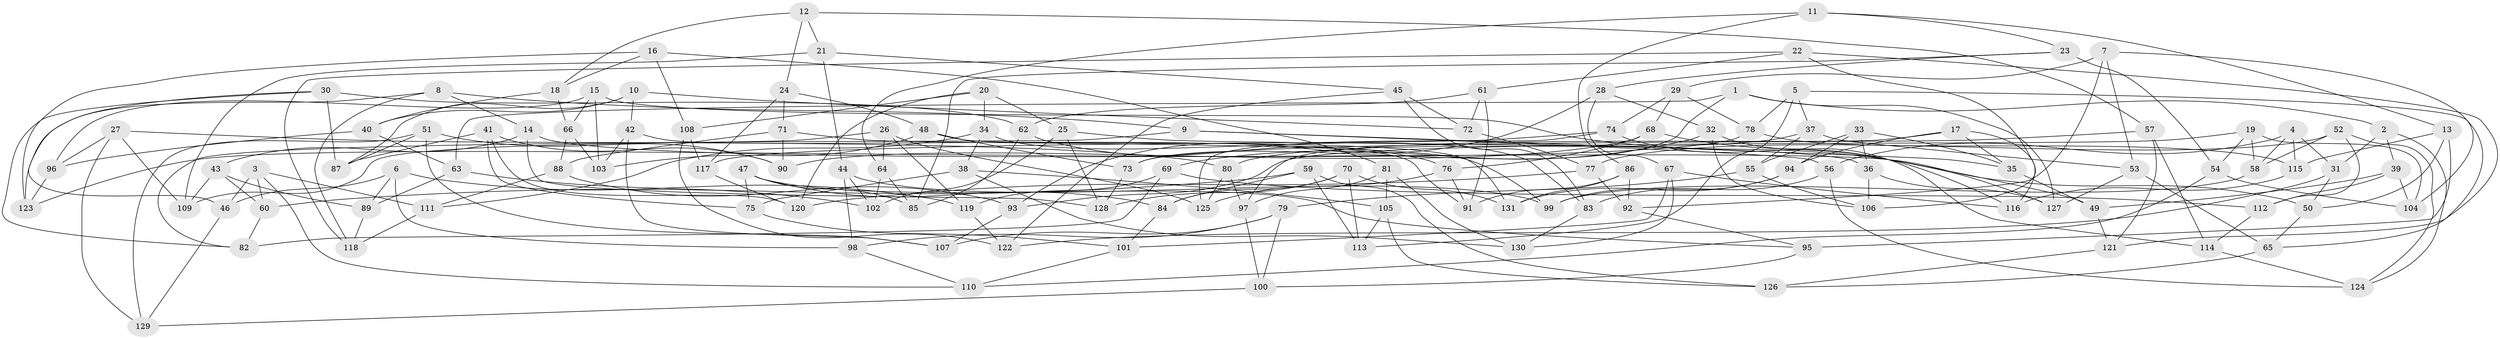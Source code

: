 // coarse degree distribution, {4: 0.4588235294117647, 6: 0.5176470588235295, 5: 0.023529411764705882}
// Generated by graph-tools (version 1.1) at 2025/24/03/03/25 07:24:26]
// undirected, 131 vertices, 262 edges
graph export_dot {
graph [start="1"]
  node [color=gray90,style=filled];
  1;
  2;
  3;
  4;
  5;
  6;
  7;
  8;
  9;
  10;
  11;
  12;
  13;
  14;
  15;
  16;
  17;
  18;
  19;
  20;
  21;
  22;
  23;
  24;
  25;
  26;
  27;
  28;
  29;
  30;
  31;
  32;
  33;
  34;
  35;
  36;
  37;
  38;
  39;
  40;
  41;
  42;
  43;
  44;
  45;
  46;
  47;
  48;
  49;
  50;
  51;
  52;
  53;
  54;
  55;
  56;
  57;
  58;
  59;
  60;
  61;
  62;
  63;
  64;
  65;
  66;
  67;
  68;
  69;
  70;
  71;
  72;
  73;
  74;
  75;
  76;
  77;
  78;
  79;
  80;
  81;
  82;
  83;
  84;
  85;
  86;
  87;
  88;
  89;
  90;
  91;
  92;
  93;
  94;
  95;
  96;
  97;
  98;
  99;
  100;
  101;
  102;
  103;
  104;
  105;
  106;
  107;
  108;
  109;
  110;
  111;
  112;
  113;
  114;
  115;
  116;
  117;
  118;
  119;
  120;
  121;
  122;
  123;
  124;
  125;
  126;
  127;
  128;
  129;
  130;
  131;
  1 -- 2;
  1 -- 127;
  1 -- 63;
  1 -- 73;
  2 -- 31;
  2 -- 124;
  2 -- 39;
  3 -- 60;
  3 -- 111;
  3 -- 110;
  3 -- 46;
  4 -- 56;
  4 -- 31;
  4 -- 58;
  4 -- 115;
  5 -- 78;
  5 -- 37;
  5 -- 65;
  5 -- 113;
  6 -- 89;
  6 -- 46;
  6 -- 98;
  6 -- 119;
  7 -- 104;
  7 -- 92;
  7 -- 29;
  7 -- 53;
  8 -- 14;
  8 -- 123;
  8 -- 9;
  8 -- 118;
  9 -- 82;
  9 -- 56;
  9 -- 35;
  10 -- 40;
  10 -- 72;
  10 -- 42;
  10 -- 87;
  11 -- 64;
  11 -- 86;
  11 -- 23;
  11 -- 13;
  12 -- 18;
  12 -- 21;
  12 -- 24;
  12 -- 57;
  13 -- 115;
  13 -- 95;
  13 -- 50;
  14 -- 43;
  14 -- 50;
  14 -- 128;
  15 -- 103;
  15 -- 66;
  15 -- 49;
  15 -- 96;
  16 -- 108;
  16 -- 123;
  16 -- 18;
  16 -- 81;
  17 -- 35;
  17 -- 94;
  17 -- 97;
  17 -- 116;
  18 -- 66;
  18 -- 40;
  19 -- 54;
  19 -- 93;
  19 -- 104;
  19 -- 58;
  20 -- 25;
  20 -- 108;
  20 -- 120;
  20 -- 34;
  21 -- 109;
  21 -- 45;
  21 -- 44;
  22 -- 106;
  22 -- 61;
  22 -- 121;
  22 -- 118;
  23 -- 54;
  23 -- 28;
  23 -- 85;
  24 -- 48;
  24 -- 71;
  24 -- 117;
  25 -- 128;
  25 -- 36;
  25 -- 102;
  26 -- 119;
  26 -- 109;
  26 -- 64;
  26 -- 125;
  27 -- 96;
  27 -- 109;
  27 -- 80;
  27 -- 129;
  28 -- 93;
  28 -- 32;
  28 -- 67;
  29 -- 74;
  29 -- 68;
  29 -- 78;
  30 -- 46;
  30 -- 62;
  30 -- 82;
  30 -- 87;
  31 -- 122;
  31 -- 50;
  32 -- 69;
  32 -- 106;
  32 -- 114;
  33 -- 35;
  33 -- 94;
  33 -- 55;
  33 -- 36;
  34 -- 83;
  34 -- 111;
  34 -- 38;
  35 -- 49;
  36 -- 127;
  36 -- 106;
  37 -- 53;
  37 -- 80;
  37 -- 55;
  38 -- 130;
  38 -- 75;
  38 -- 105;
  39 -- 104;
  39 -- 112;
  39 -- 49;
  40 -- 96;
  40 -- 63;
  41 -- 75;
  41 -- 120;
  41 -- 90;
  41 -- 87;
  42 -- 91;
  42 -- 103;
  42 -- 107;
  43 -- 89;
  43 -- 109;
  43 -- 60;
  44 -- 99;
  44 -- 98;
  44 -- 102;
  45 -- 72;
  45 -- 122;
  45 -- 83;
  46 -- 129;
  47 -- 84;
  47 -- 75;
  47 -- 95;
  47 -- 85;
  48 -- 131;
  48 -- 103;
  48 -- 73;
  49 -- 121;
  50 -- 65;
  51 -- 107;
  51 -- 129;
  51 -- 87;
  51 -- 90;
  52 -- 124;
  52 -- 112;
  52 -- 77;
  52 -- 58;
  53 -- 65;
  53 -- 127;
  54 -- 104;
  54 -- 110;
  55 -- 106;
  55 -- 79;
  56 -- 124;
  56 -- 83;
  57 -- 121;
  57 -- 114;
  57 -- 73;
  58 -- 99;
  59 -- 60;
  59 -- 84;
  59 -- 113;
  59 -- 126;
  60 -- 82;
  61 -- 72;
  61 -- 91;
  61 -- 62;
  62 -- 85;
  62 -- 76;
  63 -- 89;
  63 -- 102;
  64 -- 85;
  64 -- 102;
  65 -- 126;
  66 -- 103;
  66 -- 88;
  67 -- 116;
  67 -- 101;
  67 -- 130;
  68 -- 127;
  68 -- 90;
  68 -- 76;
  69 -- 112;
  69 -- 119;
  69 -- 82;
  70 -- 84;
  70 -- 113;
  70 -- 131;
  70 -- 128;
  71 -- 99;
  71 -- 88;
  71 -- 90;
  72 -- 77;
  73 -- 128;
  74 -- 117;
  74 -- 125;
  74 -- 116;
  75 -- 101;
  76 -- 125;
  76 -- 91;
  77 -- 120;
  77 -- 92;
  78 -- 123;
  78 -- 115;
  79 -- 98;
  79 -- 107;
  79 -- 100;
  80 -- 97;
  80 -- 125;
  81 -- 105;
  81 -- 97;
  81 -- 130;
  83 -- 130;
  84 -- 101;
  86 -- 92;
  86 -- 131;
  86 -- 91;
  88 -- 111;
  88 -- 93;
  89 -- 118;
  92 -- 95;
  93 -- 107;
  94 -- 99;
  94 -- 131;
  95 -- 100;
  96 -- 123;
  97 -- 100;
  98 -- 110;
  100 -- 129;
  101 -- 110;
  105 -- 126;
  105 -- 113;
  108 -- 117;
  108 -- 122;
  111 -- 118;
  112 -- 114;
  114 -- 124;
  115 -- 116;
  117 -- 120;
  119 -- 122;
  121 -- 126;
}
